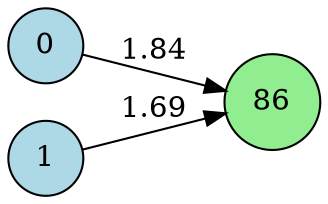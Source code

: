 digraph neat {
  rankdir=LR;
  node [shape=circle];
  node0 [label="0", style=filled, fillcolor=lightblue];
  node1 [label="1", style=filled, fillcolor=lightblue];
  node86 [label="86", style=filled, fillcolor=lightgreen];
  node0 -> node86 [label="1.84"];
  node1 -> node86 [label="1.69"];
}
